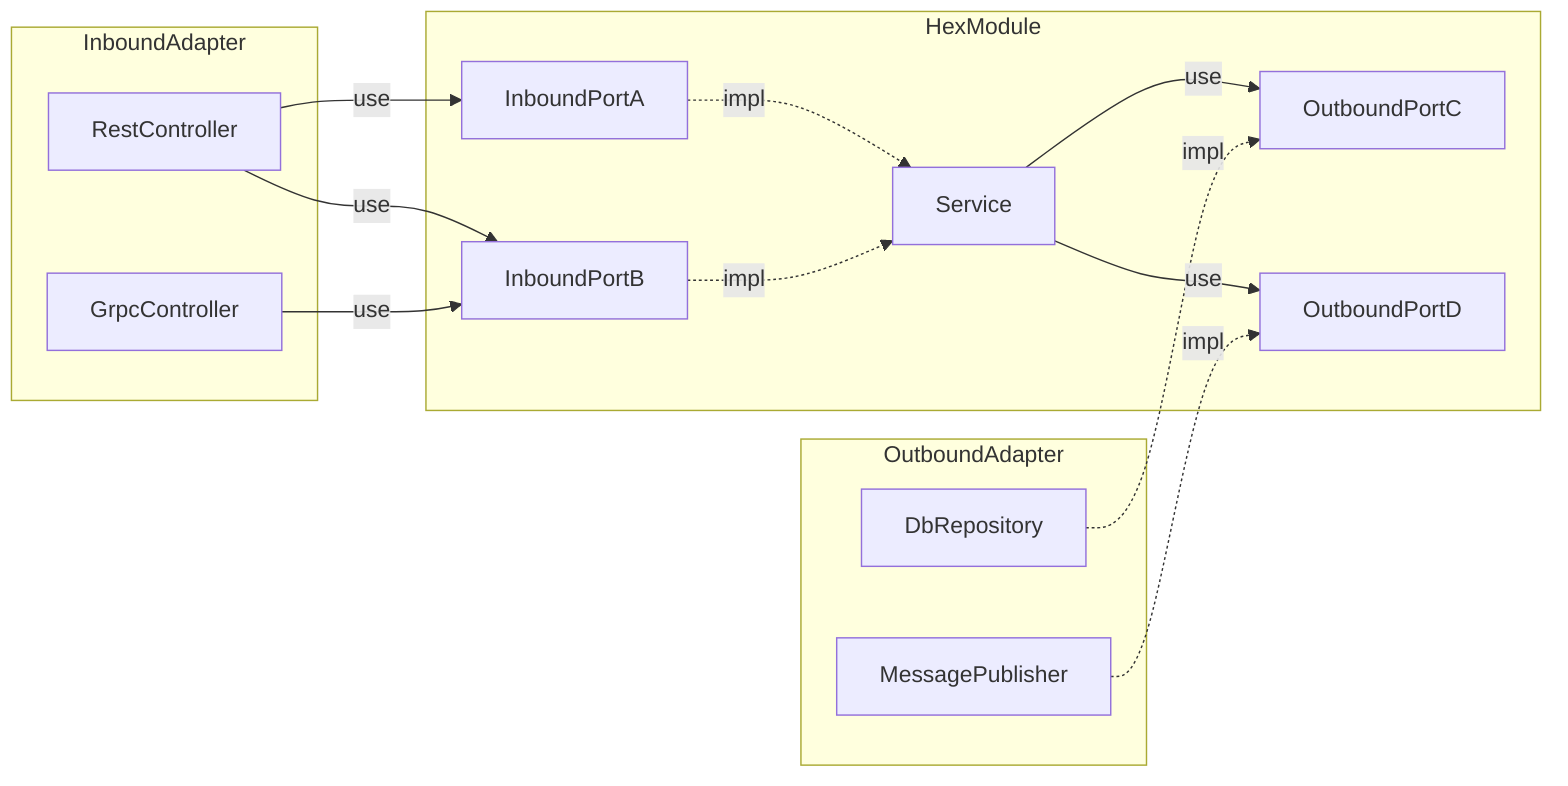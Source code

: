 flowchart LR
    subgraph HexModule
        InboundPortA -. impl .-> Service
        InboundPortB -. impl .-> Service
        Service -- use --> OutboundPortC
        Service -- use --> OutboundPortD
    end
    subgraph InboundAdapter
        RestController -- use --> InboundPortA
        RestController -- use --> InboundPortB
        GrpcController -- use --> InboundPortB
    end
    subgraph OutboundAdapter
        DbRepository -. impl .-> OutboundPortC
        MessagePublisher -. impl .-> OutboundPortD
    end